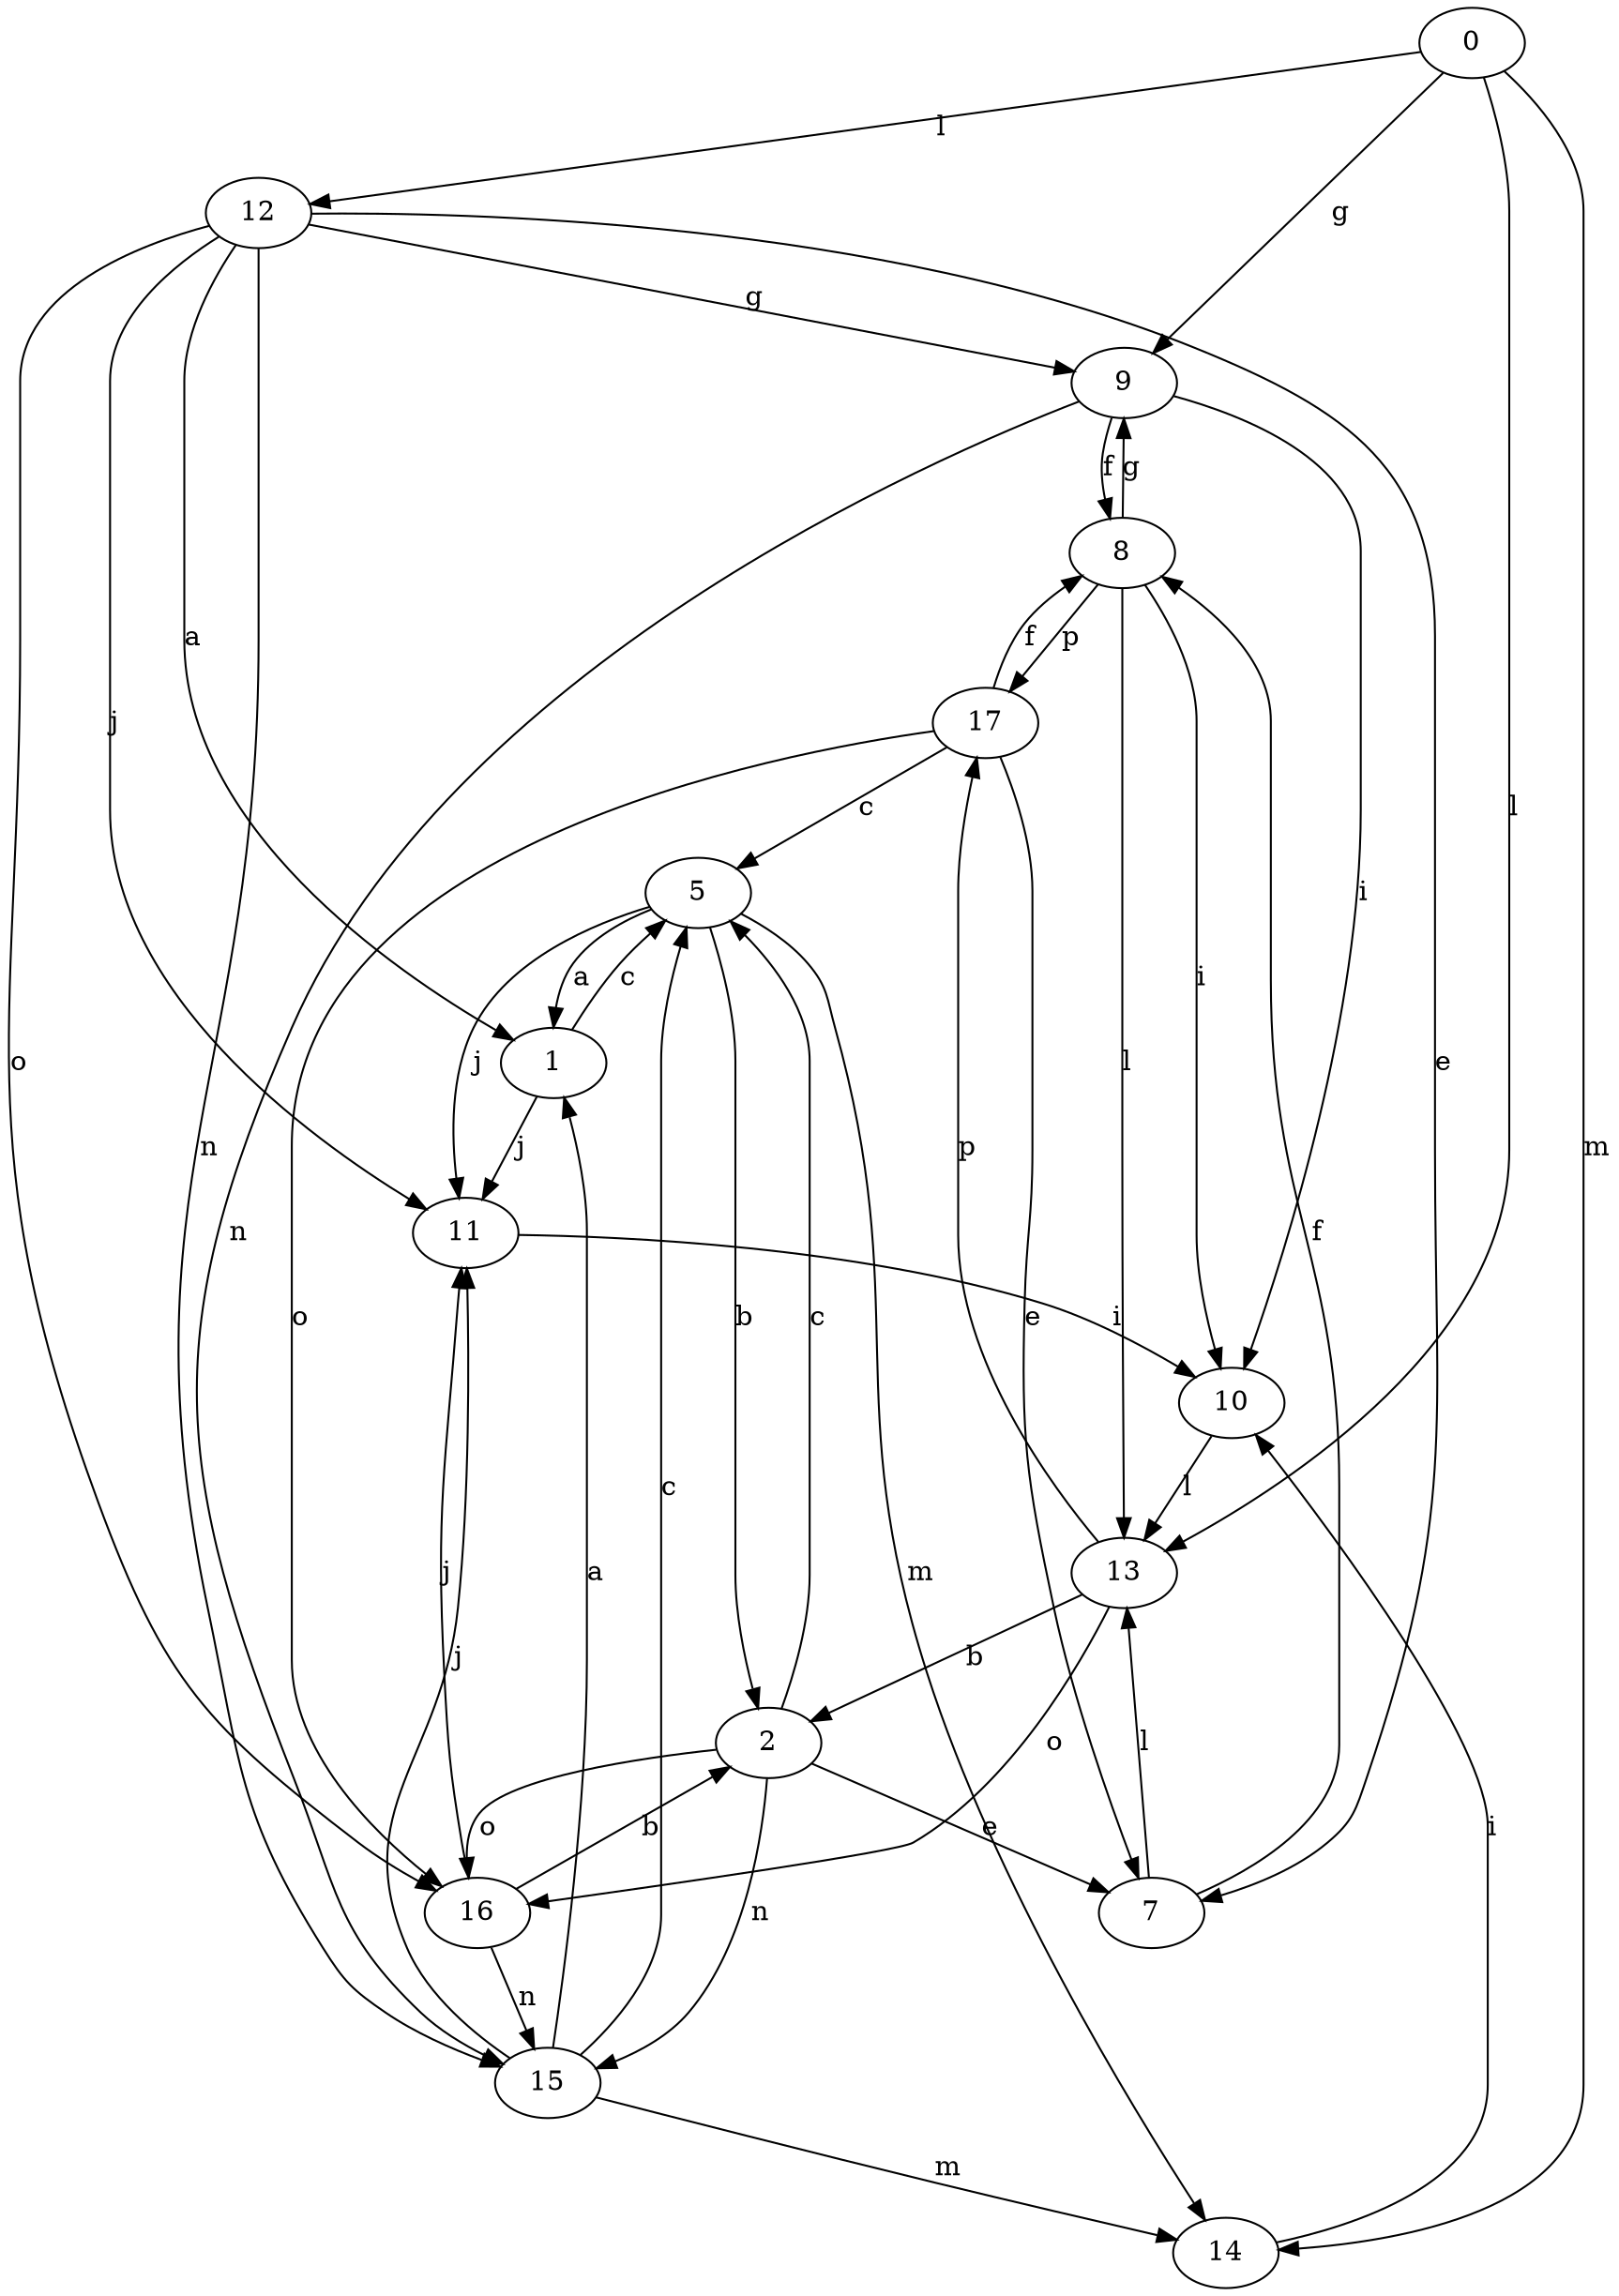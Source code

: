 strict digraph  {
0;
1;
2;
5;
7;
8;
9;
10;
11;
12;
13;
14;
15;
16;
17;
0 -> 9  [label=g];
0 -> 12  [label=l];
0 -> 13  [label=l];
0 -> 14  [label=m];
1 -> 5  [label=c];
1 -> 11  [label=j];
2 -> 5  [label=c];
2 -> 7  [label=e];
2 -> 15  [label=n];
2 -> 16  [label=o];
5 -> 1  [label=a];
5 -> 2  [label=b];
5 -> 11  [label=j];
5 -> 14  [label=m];
7 -> 8  [label=f];
7 -> 13  [label=l];
8 -> 9  [label=g];
8 -> 10  [label=i];
8 -> 13  [label=l];
8 -> 17  [label=p];
9 -> 8  [label=f];
9 -> 10  [label=i];
9 -> 15  [label=n];
10 -> 13  [label=l];
11 -> 10  [label=i];
12 -> 1  [label=a];
12 -> 7  [label=e];
12 -> 9  [label=g];
12 -> 11  [label=j];
12 -> 15  [label=n];
12 -> 16  [label=o];
13 -> 2  [label=b];
13 -> 16  [label=o];
13 -> 17  [label=p];
14 -> 10  [label=i];
15 -> 1  [label=a];
15 -> 5  [label=c];
15 -> 11  [label=j];
15 -> 14  [label=m];
16 -> 2  [label=b];
16 -> 11  [label=j];
16 -> 15  [label=n];
17 -> 5  [label=c];
17 -> 7  [label=e];
17 -> 8  [label=f];
17 -> 16  [label=o];
}
